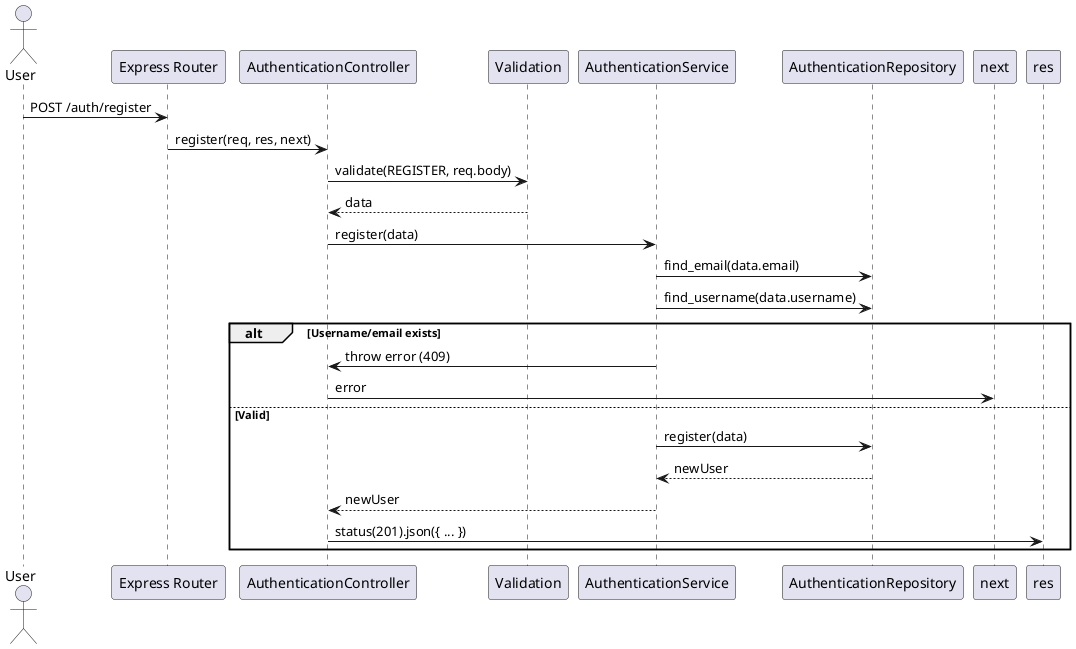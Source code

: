 @startuml
actor User
participant "Express Router" as Router
participant "AuthenticationController" as Controller
participant "Validation" as Validation
participant "AuthenticationService" as Service
participant "AuthenticationRepository" as Repository

User -> Router: POST /auth/register
Router -> Controller: register(req, res, next)
Controller -> Validation: validate(REGISTER, req.body)
Validation --> Controller: data
Controller -> Service: register(data)
Service -> Repository: find_email(data.email)
Service -> Repository: find_username(data.username)
alt Username/email exists
    Service -> Controller: throw error (409)
    Controller -> next: error
else Valid
    Service -> Repository: register(data)
    Repository --> Service: newUser
    Service --> Controller: newUser
    Controller -> res: status(201).json({ ... })
end
@enduml
